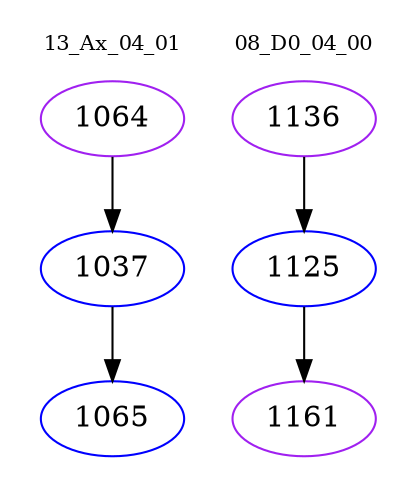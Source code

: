 digraph{
subgraph cluster_0 {
color = white
label = "13_Ax_04_01";
fontsize=10;
T0_1064 [label="1064", color="purple"]
T0_1064 -> T0_1037 [color="black"]
T0_1037 [label="1037", color="blue"]
T0_1037 -> T0_1065 [color="black"]
T0_1065 [label="1065", color="blue"]
}
subgraph cluster_1 {
color = white
label = "08_D0_04_00";
fontsize=10;
T1_1136 [label="1136", color="purple"]
T1_1136 -> T1_1125 [color="black"]
T1_1125 [label="1125", color="blue"]
T1_1125 -> T1_1161 [color="black"]
T1_1161 [label="1161", color="purple"]
}
}
